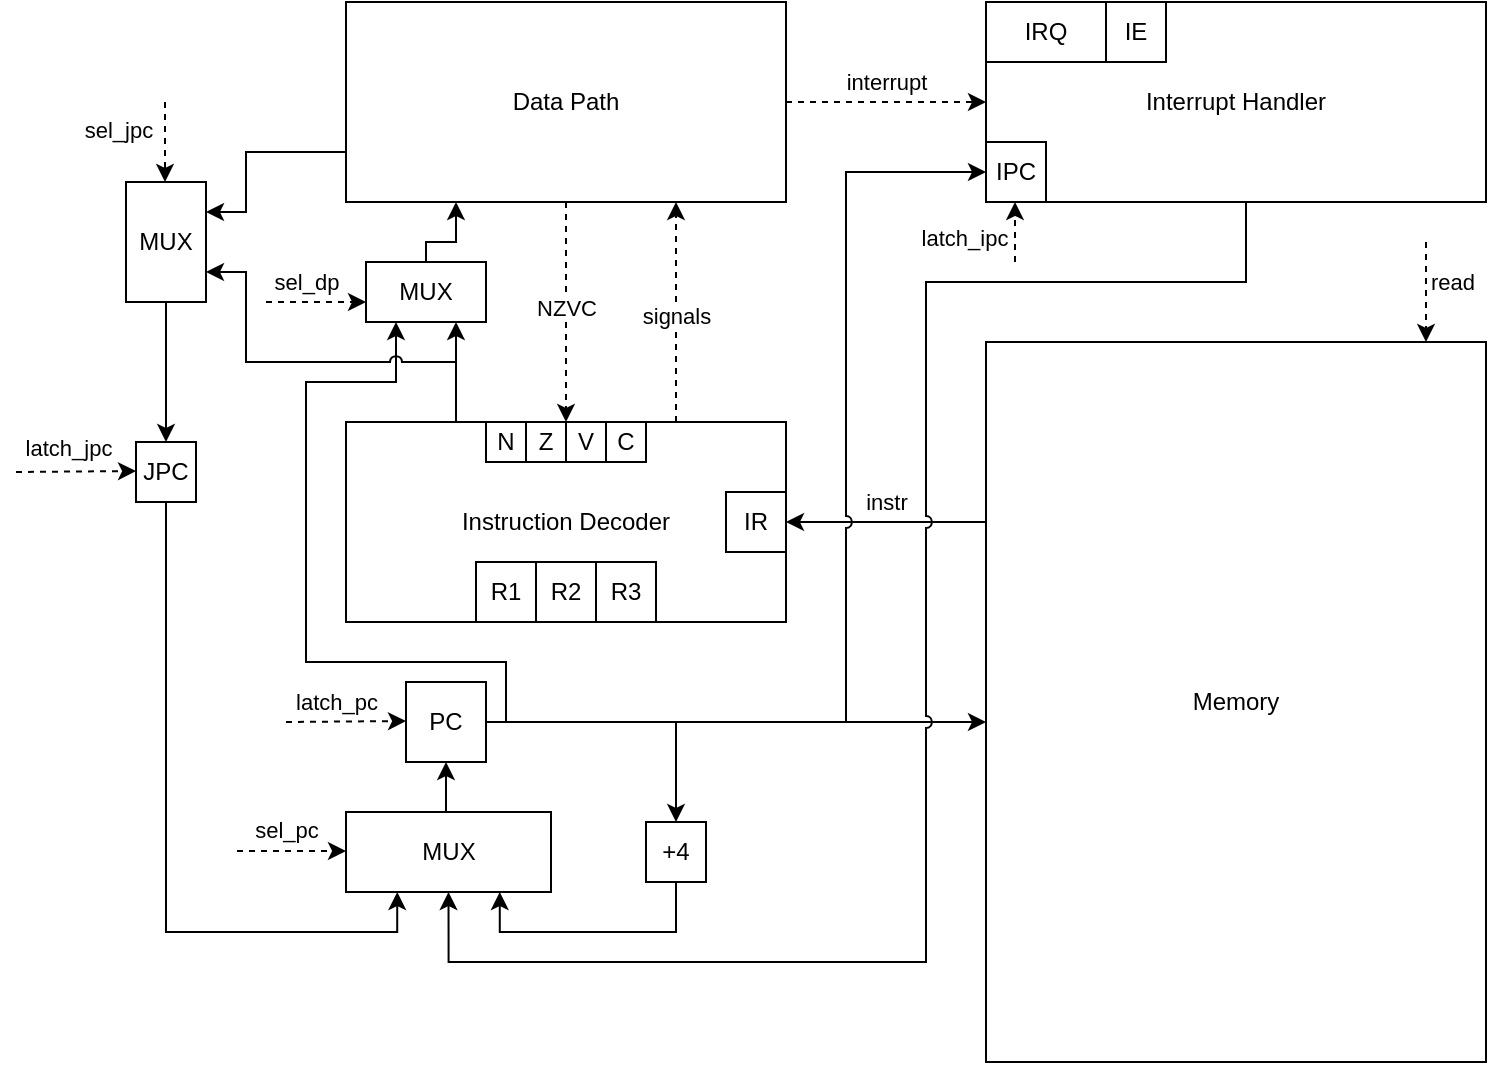 <mxfile version="27.1.4">
  <diagram name="Страница — 1" id="lOXgt-aCseuYetRpwDvi">
    <mxGraphModel dx="1042" dy="542" grid="1" gridSize="10" guides="1" tooltips="1" connect="1" arrows="1" fold="1" page="1" pageScale="1" pageWidth="827" pageHeight="1169" math="0" shadow="0">
      <root>
        <mxCell id="0" />
        <mxCell id="1" parent="0" />
        <mxCell id="n_jryro7lZSGbbbVeQId-4" style="edgeStyle=orthogonalEdgeStyle;rounded=0;orthogonalLoop=1;jettySize=auto;html=1;exitX=1;exitY=0.5;exitDx=0;exitDy=0;" edge="1" parent="1" source="hqro3P3JsnMgNJcTQGFR-3">
          <mxGeometry relative="1" as="geometry">
            <mxPoint x="540" y="390" as="targetPoint" />
          </mxGeometry>
        </mxCell>
        <mxCell id="e9nB6p_WT3sDQEHfiV55-23" style="edgeStyle=orthogonalEdgeStyle;rounded=0;orthogonalLoop=1;jettySize=auto;html=1;exitX=0;exitY=0.75;exitDx=0;exitDy=0;entryX=1;entryY=0.25;entryDx=0;entryDy=0;" parent="1" source="hqro3P3JsnMgNJcTQGFR-1" target="e9nB6p_WT3sDQEHfiV55-22" edge="1">
          <mxGeometry relative="1" as="geometry">
            <Array as="points">
              <mxPoint x="170" y="105" />
              <mxPoint x="170" y="135" />
            </Array>
          </mxGeometry>
        </mxCell>
        <mxCell id="e9nB6p_WT3sDQEHfiV55-27" style="edgeStyle=orthogonalEdgeStyle;rounded=0;orthogonalLoop=1;jettySize=auto;html=1;exitX=1;exitY=0.5;exitDx=0;exitDy=0;entryX=0;entryY=0.5;entryDx=0;entryDy=0;dashed=1;" parent="1" source="hqro3P3JsnMgNJcTQGFR-1" target="hqro3P3JsnMgNJcTQGFR-5" edge="1">
          <mxGeometry relative="1" as="geometry" />
        </mxCell>
        <mxCell id="e9nB6p_WT3sDQEHfiV55-28" value="interrupt" style="edgeLabel;html=1;align=center;verticalAlign=middle;resizable=0;points=[];" parent="e9nB6p_WT3sDQEHfiV55-27" vertex="1" connectable="0">
          <mxGeometry x="-0.178" y="2" relative="1" as="geometry">
            <mxPoint x="9" y="-8" as="offset" />
          </mxGeometry>
        </mxCell>
        <mxCell id="hqro3P3JsnMgNJcTQGFR-1" value="Data Path" style="rounded=0;whiteSpace=wrap;html=1;" parent="1" vertex="1">
          <mxGeometry x="220" y="30" width="220" height="100" as="geometry" />
        </mxCell>
        <mxCell id="hqro3P3JsnMgNJcTQGFR-24" style="edgeStyle=orthogonalEdgeStyle;rounded=0;orthogonalLoop=1;jettySize=auto;html=1;exitX=0;exitY=0.25;exitDx=0;exitDy=0;entryX=1;entryY=0.5;entryDx=0;entryDy=0;" parent="1" source="hqro3P3JsnMgNJcTQGFR-2" target="hqro3P3JsnMgNJcTQGFR-4" edge="1">
          <mxGeometry relative="1" as="geometry" />
        </mxCell>
        <mxCell id="hqro3P3JsnMgNJcTQGFR-31" value="instr" style="edgeLabel;html=1;align=center;verticalAlign=middle;resizable=0;points=[];" parent="hqro3P3JsnMgNJcTQGFR-24" vertex="1" connectable="0">
          <mxGeometry x="-0.013" relative="1" as="geometry">
            <mxPoint x="-1" y="-10" as="offset" />
          </mxGeometry>
        </mxCell>
        <mxCell id="hqro3P3JsnMgNJcTQGFR-2" value="Memory" style="rounded=0;whiteSpace=wrap;html=1;" parent="1" vertex="1">
          <mxGeometry x="540" y="200" width="250" height="360" as="geometry" />
        </mxCell>
        <mxCell id="hqro3P3JsnMgNJcTQGFR-14" style="edgeStyle=orthogonalEdgeStyle;rounded=0;orthogonalLoop=1;jettySize=auto;html=1;exitX=1;exitY=0.5;exitDx=0;exitDy=0;entryX=0.5;entryY=0;entryDx=0;entryDy=0;" parent="1" source="hqro3P3JsnMgNJcTQGFR-3" target="hqro3P3JsnMgNJcTQGFR-13" edge="1">
          <mxGeometry relative="1" as="geometry" />
        </mxCell>
        <mxCell id="e9nB6p_WT3sDQEHfiV55-61" style="edgeStyle=orthogonalEdgeStyle;rounded=0;orthogonalLoop=1;jettySize=auto;html=1;exitX=1;exitY=0.5;exitDx=0;exitDy=0;entryX=0;entryY=0.5;entryDx=0;entryDy=0;jumpStyle=arc;" parent="1" source="hqro3P3JsnMgNJcTQGFR-3" target="e9nB6p_WT3sDQEHfiV55-58" edge="1">
          <mxGeometry relative="1" as="geometry">
            <Array as="points">
              <mxPoint x="470" y="390" />
              <mxPoint x="470" y="115" />
            </Array>
          </mxGeometry>
        </mxCell>
        <mxCell id="n_jryro7lZSGbbbVeQId-5" style="edgeStyle=orthogonalEdgeStyle;rounded=0;orthogonalLoop=1;jettySize=auto;html=1;exitX=1;exitY=0.5;exitDx=0;exitDy=0;entryX=0.25;entryY=1;entryDx=0;entryDy=0;" edge="1" parent="1" source="hqro3P3JsnMgNJcTQGFR-3" target="e9nB6p_WT3sDQEHfiV55-2">
          <mxGeometry relative="1" as="geometry">
            <Array as="points">
              <mxPoint x="300" y="390" />
              <mxPoint x="300" y="360" />
              <mxPoint x="200" y="360" />
              <mxPoint x="200" y="220" />
              <mxPoint x="245" y="220" />
            </Array>
          </mxGeometry>
        </mxCell>
        <mxCell id="hqro3P3JsnMgNJcTQGFR-3" value="PC" style="rounded=0;whiteSpace=wrap;html=1;" parent="1" vertex="1">
          <mxGeometry x="250" y="370" width="40" height="40" as="geometry" />
        </mxCell>
        <mxCell id="hqro3P3JsnMgNJcTQGFR-33" style="edgeStyle=orthogonalEdgeStyle;rounded=0;orthogonalLoop=1;jettySize=auto;html=1;exitX=0.75;exitY=0;exitDx=0;exitDy=0;entryX=0.75;entryY=1;entryDx=0;entryDy=0;dashed=1;" parent="1" source="hqro3P3JsnMgNJcTQGFR-4" target="hqro3P3JsnMgNJcTQGFR-1" edge="1">
          <mxGeometry relative="1" as="geometry" />
        </mxCell>
        <mxCell id="hqro3P3JsnMgNJcTQGFR-40" value="signals" style="edgeLabel;html=1;align=center;verticalAlign=middle;resizable=0;points=[];" parent="hqro3P3JsnMgNJcTQGFR-33" vertex="1" connectable="0">
          <mxGeometry x="-0.05" y="-2" relative="1" as="geometry">
            <mxPoint x="-2" y="-1" as="offset" />
          </mxGeometry>
        </mxCell>
        <mxCell id="e9nB6p_WT3sDQEHfiV55-8" style="edgeStyle=orthogonalEdgeStyle;rounded=0;orthogonalLoop=1;jettySize=auto;html=1;exitX=0.25;exitY=0;exitDx=0;exitDy=0;entryX=0.75;entryY=1;entryDx=0;entryDy=0;" parent="1" source="hqro3P3JsnMgNJcTQGFR-4" target="e9nB6p_WT3sDQEHfiV55-2" edge="1">
          <mxGeometry relative="1" as="geometry" />
        </mxCell>
        <mxCell id="hqro3P3JsnMgNJcTQGFR-4" value="Instruction Decoder" style="rounded=0;whiteSpace=wrap;html=1;" parent="1" vertex="1">
          <mxGeometry x="220" y="240" width="220" height="100" as="geometry" />
        </mxCell>
        <mxCell id="hqro3P3JsnMgNJcTQGFR-5" value="Interrupt Handler" style="rounded=0;whiteSpace=wrap;html=1;" parent="1" vertex="1">
          <mxGeometry x="540" y="30" width="250" height="100" as="geometry" />
        </mxCell>
        <mxCell id="hqro3P3JsnMgNJcTQGFR-6" value="IRQ" style="rounded=0;whiteSpace=wrap;html=1;" parent="1" vertex="1">
          <mxGeometry x="540" y="30" width="60" height="30" as="geometry" />
        </mxCell>
        <mxCell id="hqro3P3JsnMgNJcTQGFR-9" value="IE" style="rounded=0;whiteSpace=wrap;html=1;" parent="1" vertex="1">
          <mxGeometry x="600" y="30" width="30" height="30" as="geometry" />
        </mxCell>
        <mxCell id="e9nB6p_WT3sDQEHfiV55-56" style="edgeStyle=orthogonalEdgeStyle;rounded=0;orthogonalLoop=1;jettySize=auto;html=1;exitX=0.5;exitY=1;exitDx=0;exitDy=0;entryX=0.75;entryY=1;entryDx=0;entryDy=0;" parent="1" source="hqro3P3JsnMgNJcTQGFR-13" target="e9nB6p_WT3sDQEHfiV55-36" edge="1">
          <mxGeometry relative="1" as="geometry" />
        </mxCell>
        <mxCell id="hqro3P3JsnMgNJcTQGFR-13" value="+4" style="rounded=0;whiteSpace=wrap;html=1;" parent="1" vertex="1">
          <mxGeometry x="370" y="440" width="30" height="30" as="geometry" />
        </mxCell>
        <mxCell id="hqro3P3JsnMgNJcTQGFR-19" value="IR" style="rounded=0;whiteSpace=wrap;html=1;" parent="1" vertex="1">
          <mxGeometry x="410" y="275" width="30" height="30" as="geometry" />
        </mxCell>
        <mxCell id="hqro3P3JsnMgNJcTQGFR-25" value="R1" style="rounded=0;whiteSpace=wrap;html=1;" parent="1" vertex="1">
          <mxGeometry x="285" y="310" width="30" height="30" as="geometry" />
        </mxCell>
        <mxCell id="hqro3P3JsnMgNJcTQGFR-26" value="R2" style="rounded=0;whiteSpace=wrap;html=1;" parent="1" vertex="1">
          <mxGeometry x="315" y="310" width="30" height="30" as="geometry" />
        </mxCell>
        <mxCell id="hqro3P3JsnMgNJcTQGFR-27" value="R3" style="rounded=0;whiteSpace=wrap;html=1;" parent="1" vertex="1">
          <mxGeometry x="345" y="310" width="30" height="30" as="geometry" />
        </mxCell>
        <mxCell id="hqro3P3JsnMgNJcTQGFR-43" value="" style="endArrow=classic;html=1;rounded=0;dashed=1;" parent="1" edge="1">
          <mxGeometry width="50" height="50" relative="1" as="geometry">
            <mxPoint x="190" y="390" as="sourcePoint" />
            <mxPoint x="250" y="389.5" as="targetPoint" />
          </mxGeometry>
        </mxCell>
        <mxCell id="hqro3P3JsnMgNJcTQGFR-44" value="latch_pc" style="edgeLabel;html=1;align=center;verticalAlign=middle;resizable=0;points=[];" parent="hqro3P3JsnMgNJcTQGFR-43" vertex="1" connectable="0">
          <mxGeometry x="-0.056" y="-1" relative="1" as="geometry">
            <mxPoint x="-4" y="-11" as="offset" />
          </mxGeometry>
        </mxCell>
        <mxCell id="hqro3P3JsnMgNJcTQGFR-45" value="" style="endArrow=classic;html=1;rounded=0;dashed=1;" parent="1" edge="1">
          <mxGeometry width="50" height="50" relative="1" as="geometry">
            <mxPoint x="165.5" y="454.5" as="sourcePoint" />
            <mxPoint x="220" y="454.5" as="targetPoint" />
          </mxGeometry>
        </mxCell>
        <mxCell id="hqro3P3JsnMgNJcTQGFR-46" value="sel_pc" style="edgeLabel;html=1;align=center;verticalAlign=middle;resizable=0;points=[];" parent="hqro3P3JsnMgNJcTQGFR-45" vertex="1" connectable="0">
          <mxGeometry x="-0.056" y="-1" relative="1" as="geometry">
            <mxPoint x="-1" y="-12" as="offset" />
          </mxGeometry>
        </mxCell>
        <mxCell id="pG1akfXQ8sJfI-SVSOyK-1" value="" style="endArrow=classic;html=1;rounded=0;dashed=1;exitX=0.5;exitY=1;exitDx=0;exitDy=0;" parent="1" source="hqro3P3JsnMgNJcTQGFR-1" edge="1">
          <mxGeometry width="50" height="50" relative="1" as="geometry">
            <mxPoint x="330" y="200" as="sourcePoint" />
            <mxPoint x="330" y="240" as="targetPoint" />
          </mxGeometry>
        </mxCell>
        <mxCell id="pG1akfXQ8sJfI-SVSOyK-2" value="NZVC" style="edgeLabel;html=1;align=center;verticalAlign=middle;resizable=0;points=[];" parent="pG1akfXQ8sJfI-SVSOyK-1" vertex="1" connectable="0">
          <mxGeometry x="-0.056" relative="1" as="geometry">
            <mxPoint y="1" as="offset" />
          </mxGeometry>
        </mxCell>
        <mxCell id="pG1akfXQ8sJfI-SVSOyK-3" value="N" style="rounded=0;whiteSpace=wrap;html=1;" parent="1" vertex="1">
          <mxGeometry x="290" y="240" width="20" height="20" as="geometry" />
        </mxCell>
        <mxCell id="pG1akfXQ8sJfI-SVSOyK-4" value="Z" style="rounded=0;whiteSpace=wrap;html=1;" parent="1" vertex="1">
          <mxGeometry x="310" y="240" width="20" height="20" as="geometry" />
        </mxCell>
        <mxCell id="pG1akfXQ8sJfI-SVSOyK-5" value="V" style="rounded=0;whiteSpace=wrap;html=1;" parent="1" vertex="1">
          <mxGeometry x="330" y="240" width="20" height="20" as="geometry" />
        </mxCell>
        <mxCell id="pG1akfXQ8sJfI-SVSOyK-6" value="C" style="rounded=0;whiteSpace=wrap;html=1;" parent="1" vertex="1">
          <mxGeometry x="350" y="240" width="20" height="20" as="geometry" />
        </mxCell>
        <mxCell id="orpr7wIEOJoV2KB0DI3t-2" value="" style="endArrow=classic;html=1;rounded=0;dashed=1;" parent="1" edge="1">
          <mxGeometry width="50" height="50" relative="1" as="geometry">
            <mxPoint x="760" y="150" as="sourcePoint" />
            <mxPoint x="760" y="200" as="targetPoint" />
          </mxGeometry>
        </mxCell>
        <mxCell id="orpr7wIEOJoV2KB0DI3t-3" value="read" style="edgeLabel;html=1;align=center;verticalAlign=middle;resizable=0;points=[];" parent="orpr7wIEOJoV2KB0DI3t-2" vertex="1" connectable="0">
          <mxGeometry x="-0.056" relative="1" as="geometry">
            <mxPoint x="13" y="-4" as="offset" />
          </mxGeometry>
        </mxCell>
        <mxCell id="e9nB6p_WT3sDQEHfiV55-16" style="edgeStyle=orthogonalEdgeStyle;rounded=0;orthogonalLoop=1;jettySize=auto;html=1;exitX=0.5;exitY=0;exitDx=0;exitDy=0;entryX=0.25;entryY=1;entryDx=0;entryDy=0;" parent="1" source="e9nB6p_WT3sDQEHfiV55-2" target="hqro3P3JsnMgNJcTQGFR-1" edge="1">
          <mxGeometry relative="1" as="geometry">
            <Array as="points">
              <mxPoint x="260" y="150" />
              <mxPoint x="275" y="150" />
            </Array>
          </mxGeometry>
        </mxCell>
        <mxCell id="e9nB6p_WT3sDQEHfiV55-2" value="MUX" style="rounded=0;whiteSpace=wrap;html=1;" parent="1" vertex="1">
          <mxGeometry x="230" y="160" width="60" height="30" as="geometry" />
        </mxCell>
        <mxCell id="e9nB6p_WT3sDQEHfiV55-54" style="edgeStyle=orthogonalEdgeStyle;rounded=0;orthogonalLoop=1;jettySize=auto;html=1;exitX=0.5;exitY=1;exitDx=0;exitDy=0;entryX=0.25;entryY=1;entryDx=0;entryDy=0;" parent="1" source="e9nB6p_WT3sDQEHfiV55-20" target="e9nB6p_WT3sDQEHfiV55-36" edge="1">
          <mxGeometry relative="1" as="geometry">
            <Array as="points">
              <mxPoint x="130" y="495" />
              <mxPoint x="246" y="495" />
            </Array>
          </mxGeometry>
        </mxCell>
        <mxCell id="e9nB6p_WT3sDQEHfiV55-20" value="JPC" style="rounded=0;whiteSpace=wrap;html=1;" parent="1" vertex="1">
          <mxGeometry x="115" y="250" width="30" height="30" as="geometry" />
        </mxCell>
        <mxCell id="e9nB6p_WT3sDQEHfiV55-25" style="edgeStyle=orthogonalEdgeStyle;rounded=0;orthogonalLoop=1;jettySize=auto;html=1;exitX=0.5;exitY=1;exitDx=0;exitDy=0;" parent="1" source="e9nB6p_WT3sDQEHfiV55-22" target="e9nB6p_WT3sDQEHfiV55-20" edge="1">
          <mxGeometry relative="1" as="geometry" />
        </mxCell>
        <mxCell id="e9nB6p_WT3sDQEHfiV55-22" value="MUX" style="rounded=0;whiteSpace=wrap;html=1;" parent="1" vertex="1">
          <mxGeometry x="110" y="120" width="40" height="60" as="geometry" />
        </mxCell>
        <mxCell id="e9nB6p_WT3sDQEHfiV55-24" style="edgeStyle=orthogonalEdgeStyle;rounded=0;orthogonalLoop=1;jettySize=auto;html=1;exitX=0.25;exitY=0;exitDx=0;exitDy=0;entryX=1;entryY=0.75;entryDx=0;entryDy=0;jumpStyle=arc;" parent="1" source="hqro3P3JsnMgNJcTQGFR-4" target="e9nB6p_WT3sDQEHfiV55-22" edge="1">
          <mxGeometry relative="1" as="geometry">
            <Array as="points">
              <mxPoint x="275" y="210" />
              <mxPoint x="170" y="210" />
              <mxPoint x="170" y="165" />
            </Array>
          </mxGeometry>
        </mxCell>
        <mxCell id="e9nB6p_WT3sDQEHfiV55-45" style="edgeStyle=orthogonalEdgeStyle;rounded=0;orthogonalLoop=1;jettySize=auto;html=1;exitX=0.5;exitY=0;exitDx=0;exitDy=0;entryX=0.5;entryY=1;entryDx=0;entryDy=0;" parent="1" source="e9nB6p_WT3sDQEHfiV55-36" target="hqro3P3JsnMgNJcTQGFR-3" edge="1">
          <mxGeometry relative="1" as="geometry" />
        </mxCell>
        <mxCell id="e9nB6p_WT3sDQEHfiV55-36" value="MUX" style="rounded=0;whiteSpace=wrap;html=1;" parent="1" vertex="1">
          <mxGeometry x="220" y="435" width="102.5" height="40" as="geometry" />
        </mxCell>
        <mxCell id="e9nB6p_WT3sDQEHfiV55-46" value="" style="endArrow=classic;html=1;rounded=0;dashed=1;" parent="1" edge="1">
          <mxGeometry width="50" height="50" relative="1" as="geometry">
            <mxPoint x="55" y="265" as="sourcePoint" />
            <mxPoint x="115" y="264.5" as="targetPoint" />
          </mxGeometry>
        </mxCell>
        <mxCell id="e9nB6p_WT3sDQEHfiV55-47" value="latch_jpc" style="edgeLabel;html=1;align=center;verticalAlign=middle;resizable=0;points=[];" parent="e9nB6p_WT3sDQEHfiV55-46" vertex="1" connectable="0">
          <mxGeometry x="-0.056" y="-1" relative="1" as="geometry">
            <mxPoint x="-3" y="-13" as="offset" />
          </mxGeometry>
        </mxCell>
        <mxCell id="e9nB6p_WT3sDQEHfiV55-50" value="" style="endArrow=classic;html=1;rounded=0;dashed=1;" parent="1" edge="1">
          <mxGeometry width="50" height="50" relative="1" as="geometry">
            <mxPoint x="129.5" y="80" as="sourcePoint" />
            <mxPoint x="129.5" y="120" as="targetPoint" />
          </mxGeometry>
        </mxCell>
        <mxCell id="e9nB6p_WT3sDQEHfiV55-51" value="sel_jpc" style="edgeLabel;html=1;align=center;verticalAlign=middle;resizable=0;points=[];" parent="e9nB6p_WT3sDQEHfiV55-50" vertex="1" connectable="0">
          <mxGeometry x="-0.056" y="-1" relative="1" as="geometry">
            <mxPoint x="-23" y="-5" as="offset" />
          </mxGeometry>
        </mxCell>
        <mxCell id="e9nB6p_WT3sDQEHfiV55-52" value="" style="endArrow=classic;html=1;rounded=0;dashed=1;" parent="1" edge="1">
          <mxGeometry width="50" height="50" relative="1" as="geometry">
            <mxPoint x="180" y="180" as="sourcePoint" />
            <mxPoint x="230" y="180" as="targetPoint" />
          </mxGeometry>
        </mxCell>
        <mxCell id="e9nB6p_WT3sDQEHfiV55-53" value="sel_dp" style="edgeLabel;html=1;align=center;verticalAlign=middle;resizable=0;points=[];" parent="e9nB6p_WT3sDQEHfiV55-52" vertex="1" connectable="0">
          <mxGeometry x="-0.056" y="-1" relative="1" as="geometry">
            <mxPoint x="-4" y="-11" as="offset" />
          </mxGeometry>
        </mxCell>
        <mxCell id="e9nB6p_WT3sDQEHfiV55-60" style="edgeStyle=orthogonalEdgeStyle;rounded=0;orthogonalLoop=1;jettySize=auto;html=1;exitX=0.5;exitY=1;exitDx=0;exitDy=0;entryX=0.5;entryY=1;entryDx=0;entryDy=0;jumpStyle=arc;" parent="1" source="e9nB6p_WT3sDQEHfiV55-58" target="e9nB6p_WT3sDQEHfiV55-36" edge="1">
          <mxGeometry relative="1" as="geometry">
            <Array as="points">
              <mxPoint x="670" y="130" />
              <mxPoint x="670" y="170" />
              <mxPoint x="510" y="170" />
              <mxPoint x="510" y="510" />
              <mxPoint x="271" y="510" />
            </Array>
          </mxGeometry>
        </mxCell>
        <mxCell id="e9nB6p_WT3sDQEHfiV55-58" value="IPC" style="rounded=0;whiteSpace=wrap;html=1;" parent="1" vertex="1">
          <mxGeometry x="540" y="100" width="30" height="30" as="geometry" />
        </mxCell>
        <mxCell id="e9nB6p_WT3sDQEHfiV55-62" value="" style="endArrow=classic;html=1;rounded=0;dashed=1;" parent="1" edge="1">
          <mxGeometry width="50" height="50" relative="1" as="geometry">
            <mxPoint x="554.5" y="160" as="sourcePoint" />
            <mxPoint x="554.5" y="130" as="targetPoint" />
          </mxGeometry>
        </mxCell>
        <mxCell id="e9nB6p_WT3sDQEHfiV55-63" value="latch_ipc" style="edgeLabel;html=1;align=center;verticalAlign=middle;resizable=0;points=[];" parent="e9nB6p_WT3sDQEHfiV55-62" vertex="1" connectable="0">
          <mxGeometry x="-0.056" y="-1" relative="1" as="geometry">
            <mxPoint x="-27" y="2" as="offset" />
          </mxGeometry>
        </mxCell>
      </root>
    </mxGraphModel>
  </diagram>
</mxfile>
